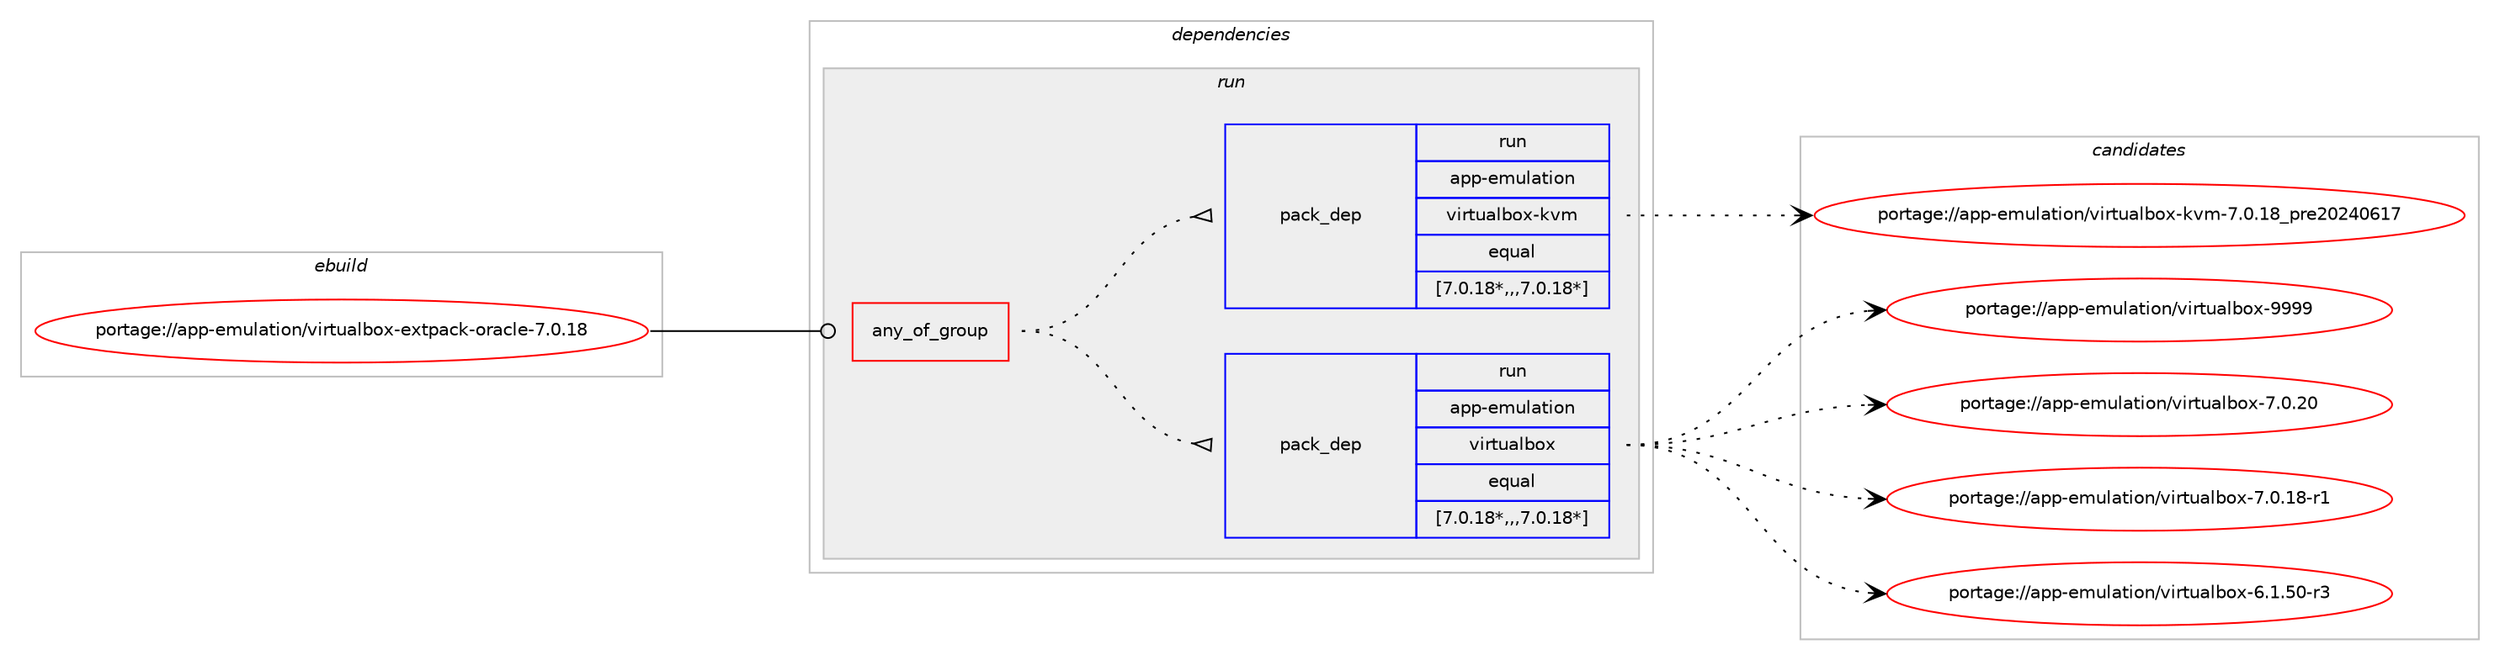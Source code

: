 digraph prolog {

# *************
# Graph options
# *************

newrank=true;
concentrate=true;
compound=true;
graph [rankdir=LR,fontname=Helvetica,fontsize=10,ranksep=1.5];#, ranksep=2.5, nodesep=0.2];
edge  [arrowhead=vee];
node  [fontname=Helvetica,fontsize=10];

# **********
# The ebuild
# **********

subgraph cluster_leftcol {
color=gray;
label=<<i>ebuild</i>>;
id [label="portage://app-emulation/virtualbox-extpack-oracle-7.0.18", color=red, width=4, href="../app-emulation/virtualbox-extpack-oracle-7.0.18.svg"];
}

# ****************
# The dependencies
# ****************

subgraph cluster_midcol {
color=gray;
label=<<i>dependencies</i>>;
subgraph cluster_compile {
fillcolor="#eeeeee";
style=filled;
label=<<i>compile</i>>;
}
subgraph cluster_compileandrun {
fillcolor="#eeeeee";
style=filled;
label=<<i>compile and run</i>>;
}
subgraph cluster_run {
fillcolor="#eeeeee";
style=filled;
label=<<i>run</i>>;
subgraph any282 {
dependency32313 [label=<<TABLE BORDER="0" CELLBORDER="1" CELLSPACING="0" CELLPADDING="4"><TR><TD CELLPADDING="10">any_of_group</TD></TR></TABLE>>, shape=none, color=red];subgraph pack22797 {
dependency32314 [label=<<TABLE BORDER="0" CELLBORDER="1" CELLSPACING="0" CELLPADDING="4" WIDTH="220"><TR><TD ROWSPAN="6" CELLPADDING="30">pack_dep</TD></TR><TR><TD WIDTH="110">run</TD></TR><TR><TD>app-emulation</TD></TR><TR><TD>virtualbox</TD></TR><TR><TD>equal</TD></TR><TR><TD>[7.0.18*,,,7.0.18*]</TD></TR></TABLE>>, shape=none, color=blue];
}
dependency32313:e -> dependency32314:w [weight=20,style="dotted",arrowhead="oinv"];
subgraph pack22798 {
dependency32315 [label=<<TABLE BORDER="0" CELLBORDER="1" CELLSPACING="0" CELLPADDING="4" WIDTH="220"><TR><TD ROWSPAN="6" CELLPADDING="30">pack_dep</TD></TR><TR><TD WIDTH="110">run</TD></TR><TR><TD>app-emulation</TD></TR><TR><TD>virtualbox-kvm</TD></TR><TR><TD>equal</TD></TR><TR><TD>[7.0.18*,,,7.0.18*]</TD></TR></TABLE>>, shape=none, color=blue];
}
dependency32313:e -> dependency32315:w [weight=20,style="dotted",arrowhead="oinv"];
}
id:e -> dependency32313:w [weight=20,style="solid",arrowhead="odot"];
}
}

# **************
# The candidates
# **************

subgraph cluster_choices {
rank=same;
color=gray;
label=<<i>candidates</i>>;

subgraph choice22797 {
color=black;
nodesep=1;
choice9711211245101109117108971161051111104711810511411611797108981111204557575757 [label="portage://app-emulation/virtualbox-9999", color=red, width=4,href="../app-emulation/virtualbox-9999.svg"];
choice97112112451011091171089711610511111047118105114116117971089811112045554648465048 [label="portage://app-emulation/virtualbox-7.0.20", color=red, width=4,href="../app-emulation/virtualbox-7.0.20.svg"];
choice971121124510110911710897116105111110471181051141161179710898111120455546484649564511449 [label="portage://app-emulation/virtualbox-7.0.18-r1", color=red, width=4,href="../app-emulation/virtualbox-7.0.18-r1.svg"];
choice971121124510110911710897116105111110471181051141161179710898111120455446494653484511451 [label="portage://app-emulation/virtualbox-6.1.50-r3", color=red, width=4,href="../app-emulation/virtualbox-6.1.50-r3.svg"];
dependency32314:e -> choice9711211245101109117108971161051111104711810511411611797108981111204557575757:w [style=dotted,weight="100"];
dependency32314:e -> choice97112112451011091171089711610511111047118105114116117971089811112045554648465048:w [style=dotted,weight="100"];
dependency32314:e -> choice971121124510110911710897116105111110471181051141161179710898111120455546484649564511449:w [style=dotted,weight="100"];
dependency32314:e -> choice971121124510110911710897116105111110471181051141161179710898111120455446494653484511451:w [style=dotted,weight="100"];
}
subgraph choice22798 {
color=black;
nodesep=1;
choice9711211245101109117108971161051111104711810511411611797108981111204510711810945554648464956951121141015048505248544955 [label="portage://app-emulation/virtualbox-kvm-7.0.18_pre20240617", color=red, width=4,href="../app-emulation/virtualbox-kvm-7.0.18_pre20240617.svg"];
dependency32315:e -> choice9711211245101109117108971161051111104711810511411611797108981111204510711810945554648464956951121141015048505248544955:w [style=dotted,weight="100"];
}
}

}

